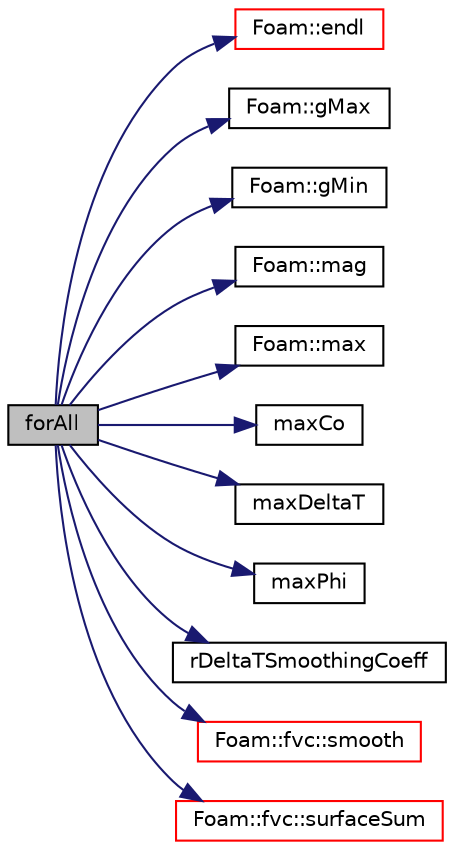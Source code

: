 digraph "forAll"
{
  bgcolor="transparent";
  edge [fontname="Helvetica",fontsize="10",labelfontname="Helvetica",labelfontsize="10"];
  node [fontname="Helvetica",fontsize="10",shape=record];
  rankdir="LR";
  Node1 [label="forAll",height=0.2,width=0.4,color="black", fillcolor="grey75", style="filled", fontcolor="black"];
  Node1 -> Node2 [color="midnightblue",fontsize="10",style="solid",fontname="Helvetica"];
  Node2 [label="Foam::endl",height=0.2,width=0.4,color="red",URL="$a10974.html#a2db8fe02a0d3909e9351bb4275b23ce4",tooltip="Add newline and flush stream. "];
  Node1 -> Node3 [color="midnightblue",fontsize="10",style="solid",fontname="Helvetica"];
  Node3 [label="Foam::gMax",height=0.2,width=0.4,color="black",URL="$a10974.html#ae8d631fb8e841947408bb711abfb1e67"];
  Node1 -> Node4 [color="midnightblue",fontsize="10",style="solid",fontname="Helvetica"];
  Node4 [label="Foam::gMin",height=0.2,width=0.4,color="black",URL="$a10974.html#aca330ee6cfe7d602300dbc5905f8c9f6"];
  Node1 -> Node5 [color="midnightblue",fontsize="10",style="solid",fontname="Helvetica"];
  Node5 [label="Foam::mag",height=0.2,width=0.4,color="black",URL="$a10974.html#a929da2a3fdcf3dacbbe0487d3a330dae"];
  Node1 -> Node6 [color="midnightblue",fontsize="10",style="solid",fontname="Helvetica"];
  Node6 [label="Foam::max",height=0.2,width=0.4,color="black",URL="$a10974.html#ac993e906cf2774ae77e666bc24e81733"];
  Node1 -> Node7 [color="midnightblue",fontsize="10",style="solid",fontname="Helvetica"];
  Node7 [label="maxCo",height=0.2,width=0.4,color="black",URL="$a03221.html#a2977e8735a928501d5705873dcca8235"];
  Node1 -> Node8 [color="midnightblue",fontsize="10",style="solid",fontname="Helvetica"];
  Node8 [label="maxDeltaT",height=0.2,width=0.4,color="black",URL="$a03221.html#a1aada085edc1cf94f00a3b9ada46e58a"];
  Node1 -> Node9 [color="midnightblue",fontsize="10",style="solid",fontname="Helvetica"];
  Node9 [label="maxPhi",height=0.2,width=0.4,color="black",URL="$a03227.html#a884e3a96fb0f5e03f600d9ff5aa23af0"];
  Node1 -> Node10 [color="midnightblue",fontsize="10",style="solid",fontname="Helvetica"];
  Node10 [label="rDeltaTSmoothingCoeff",height=0.2,width=0.4,color="black",URL="$a03221.html#a8a98612afbe320bf43eedb9bfa19a092"];
  Node1 -> Node11 [color="midnightblue",fontsize="10",style="solid",fontname="Helvetica"];
  Node11 [label="Foam::fvc::smooth",height=0.2,width=0.4,color="red",URL="$a11009.html#a417a555eb3108fd8d6c41c0aec39a633"];
  Node1 -> Node12 [color="midnightblue",fontsize="10",style="solid",fontname="Helvetica"];
  Node12 [label="Foam::fvc::surfaceSum",height=0.2,width=0.4,color="red",URL="$a11009.html#aa0a1e3c4ec02aa6a37f517c4d5270046"];
}
